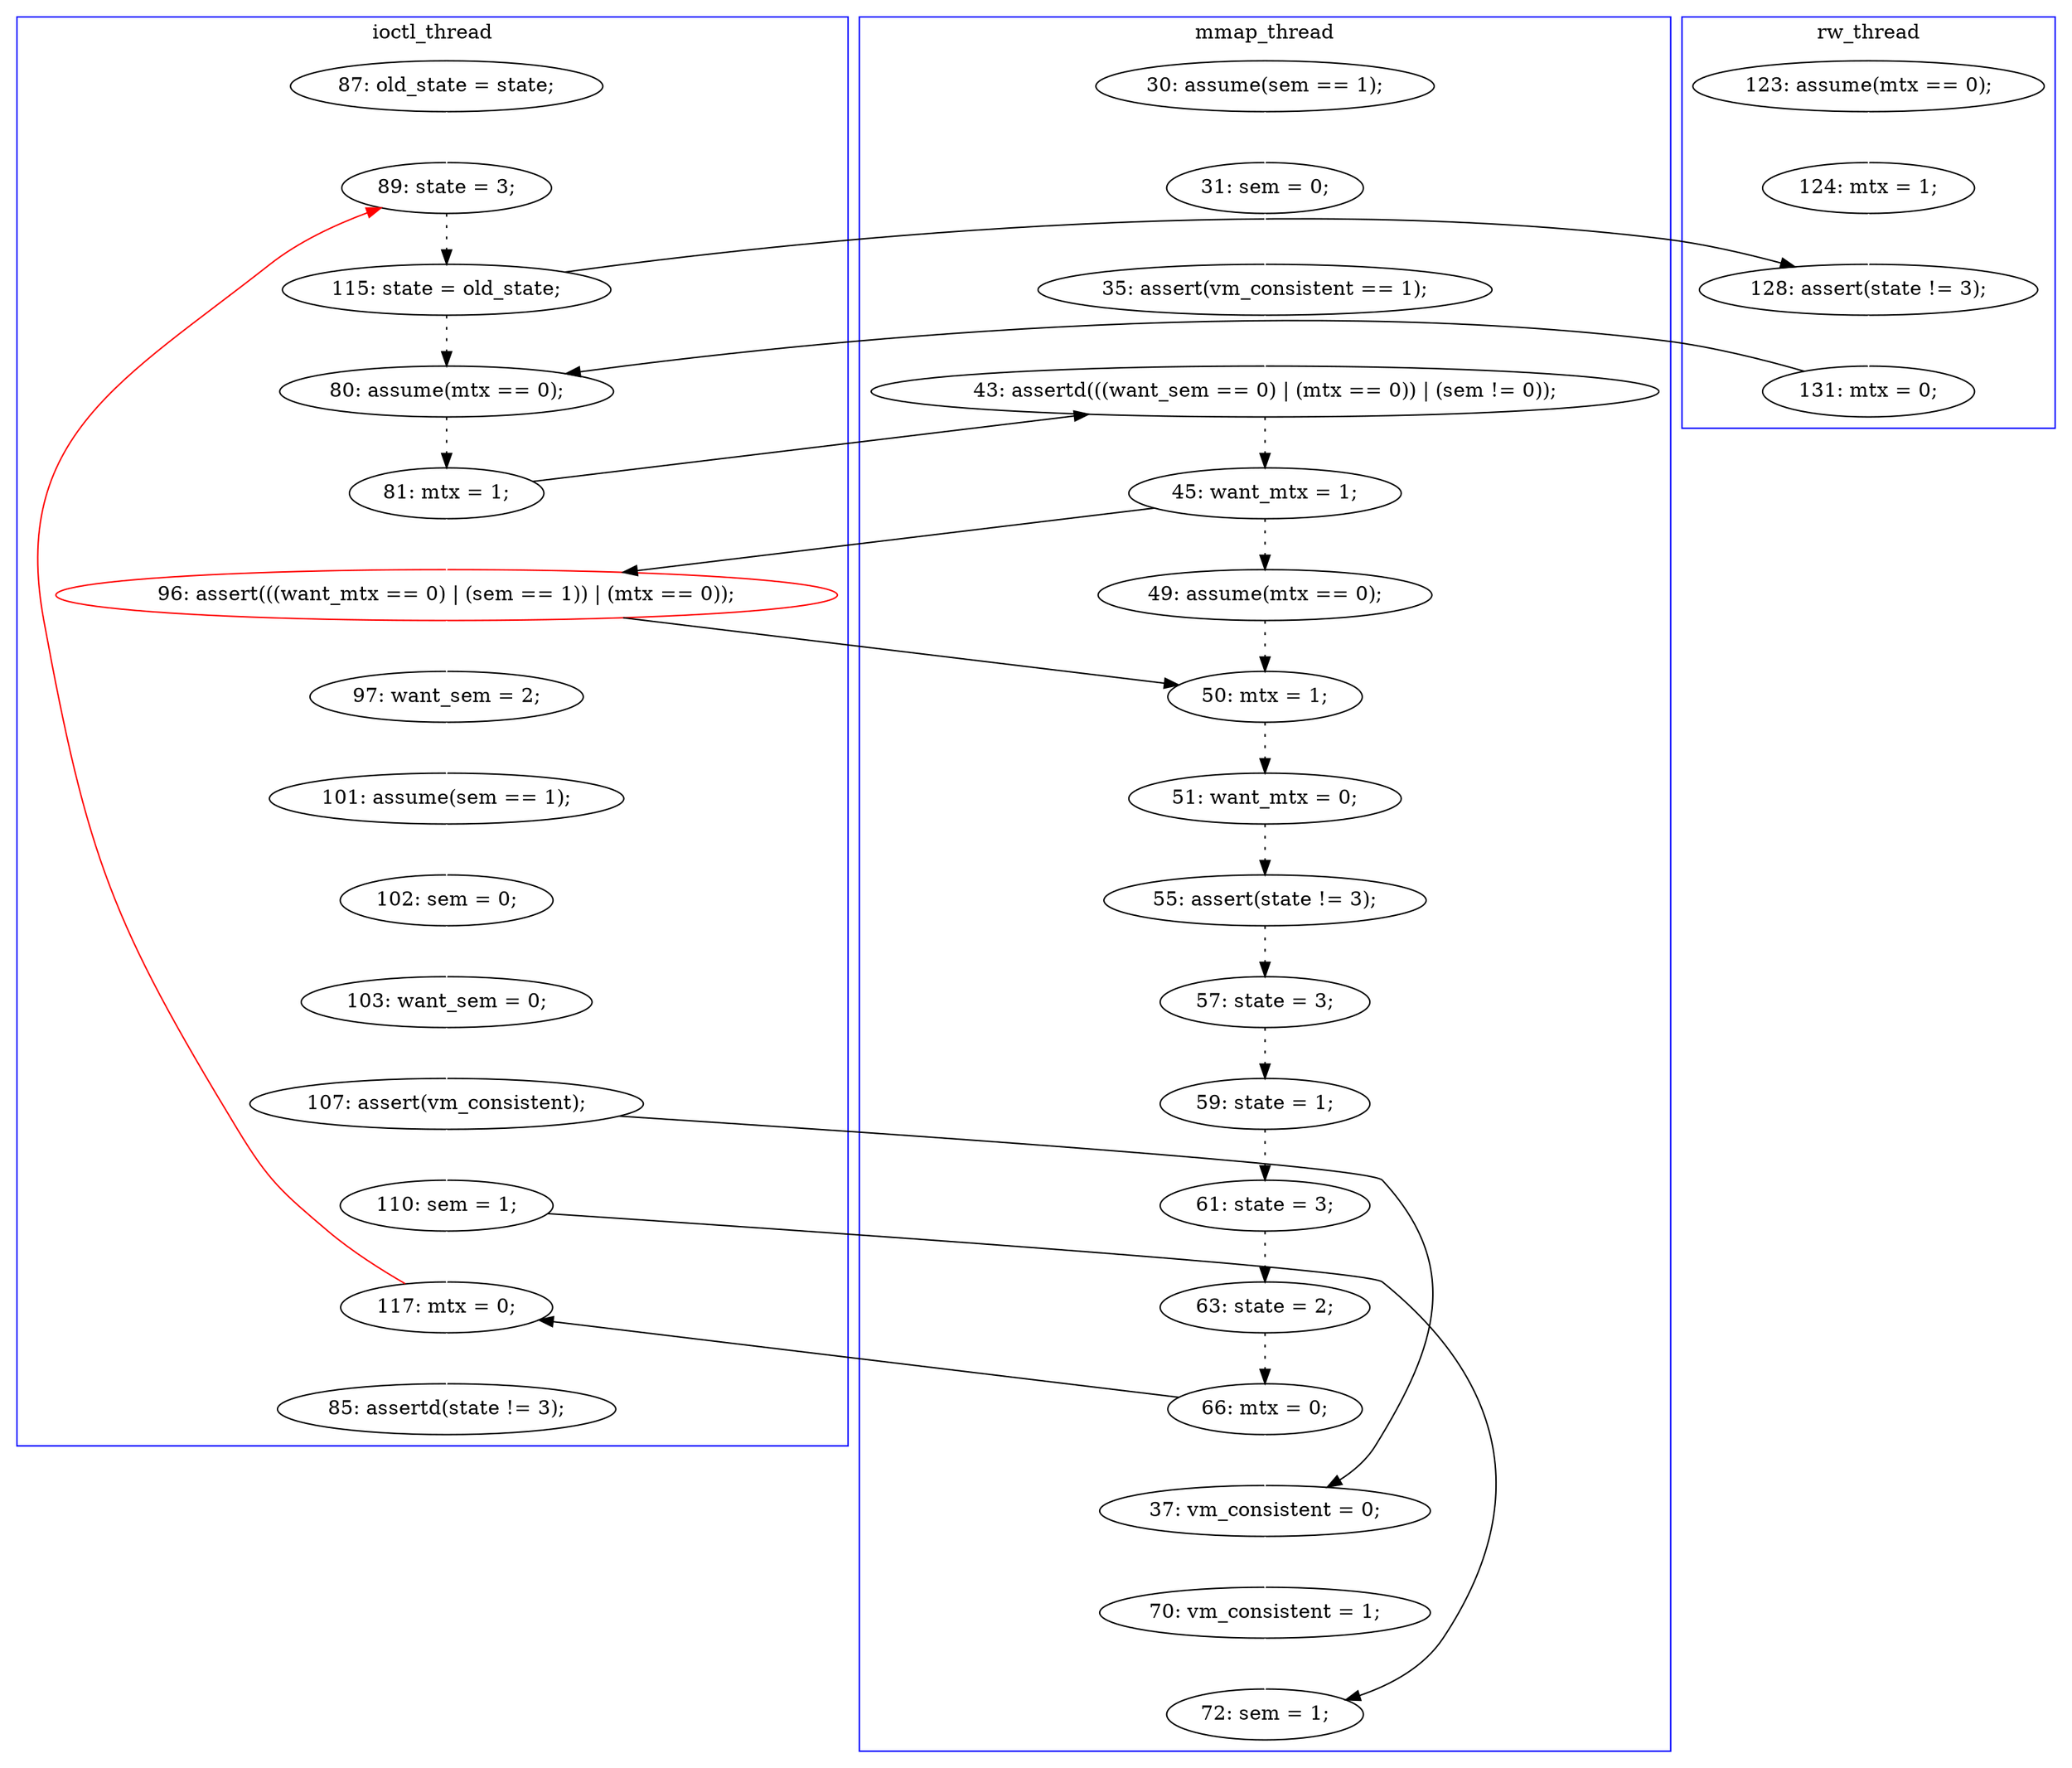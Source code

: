 digraph Counterexample {
	39 -> 40 [color = black, style = dotted]
	19 -> 22 [color = black, style = solid, constraint = false]
	43 -> 45 [color = white, style = solid]
	34 -> 35 [color = black, style = dotted]
	17 -> 18 [color = white, style = solid]
	28 -> 30 [color = black, style = solid, constraint = false]
	33 -> 34 [color = black, style = dotted]
	28 -> 32 [color = white, style = solid]
	42 -> 43 [color = white, style = solid]
	23 -> 27 [color = black, style = solid, constraint = false]
	35 -> 37 [color = black, style = dotted]
	30 -> 31 [color = black, style = dotted]
	50 -> 14 [color = red, style = solid, constraint = false]
	31 -> 33 [color = black, style = dotted]
	41 -> 42 [color = white, style = solid]
	13 -> 14 [color = white, style = solid]
	46 -> 50 [color = black, style = solid, constraint = false]
	48 -> 50 [color = white, style = solid]
	48 -> 51 [color = black, style = solid, constraint = false]
	46 -> 47 [color = white, style = solid]
	14 -> 19 [color = black, style = dotted]
	20 -> 21 [color = white, style = solid]
	27 -> 28 [color = black, style = dotted]
	36 -> 41 [color = white, style = solid]
	47 -> 49 [color = white, style = solid]
	32 -> 36 [color = white, style = solid]
	16 -> 17 [color = white, style = solid]
	22 -> 23 [color = white, style = solid]
	45 -> 48 [color = white, style = solid]
	50 -> 52 [color = white, style = solid]
	38 -> 39 [color = black, style = dotted]
	45 -> 47 [color = black, style = solid, constraint = false]
	21 -> 22 [color = white, style = solid]
	40 -> 44 [color = black, style = dotted]
	19 -> 27 [color = black, style = dotted]
	18 -> 30 [color = white, style = solid]
	44 -> 46 [color = black, style = dotted]
	49 -> 51 [color = white, style = solid]
	32 -> 34 [color = black, style = solid, constraint = false]
	31 -> 32 [color = black, style = solid, constraint = false]
	37 -> 38 [color = black, style = dotted]
	subgraph cluster3 {
		label = rw_thread
		color = blue
		22  [label = "128: assert(state != 3);"]
		21  [label = "124: mtx = 1;"]
		23  [label = "131: mtx = 0;"]
		20  [label = "123: assume(mtx == 0);"]
	}
	subgraph cluster2 {
		label = ioctl_thread
		color = blue
		45  [label = "107: assert(vm_consistent);"]
		36  [label = "97: want_sem = 2;"]
		43  [label = "103: want_sem = 0;"]
		32  [label = "96: assert(((want_mtx == 0) | (sem == 1)) | (mtx == 0));", color = red]
		52  [label = "85: assertd(state != 3);"]
		19  [label = "115: state = old_state;"]
		13  [label = "87: old_state = state;"]
		48  [label = "110: sem = 1;"]
		42  [label = "102: sem = 0;"]
		28  [label = "81: mtx = 1;"]
		41  [label = "101: assume(sem == 1);"]
		50  [label = "117: mtx = 0;"]
		27  [label = "80: assume(mtx == 0);"]
		14  [label = "89: state = 3;"]
	}
	subgraph cluster1 {
		label = mmap_thread
		color = blue
		37  [label = "55: assert(state != 3);"]
		39  [label = "59: state = 1;"]
		34  [label = "50: mtx = 1;"]
		33  [label = "49: assume(mtx == 0);"]
		31  [label = "45: want_mtx = 1;"]
		38  [label = "57: state = 3;"]
		16  [label = "30: assume(sem == 1);"]
		40  [label = "61: state = 3;"]
		49  [label = "70: vm_consistent = 1;"]
		35  [label = "51: want_mtx = 0;"]
		51  [label = "72: sem = 1;"]
		47  [label = "37: vm_consistent = 0;"]
		44  [label = "63: state = 2;"]
		30  [label = "43: assertd(((want_sem == 0) | (mtx == 0)) | (sem != 0));"]
		46  [label = "66: mtx = 0;"]
		18  [label = "35: assert(vm_consistent == 1);"]
		17  [label = "31: sem = 0;"]
	}
}